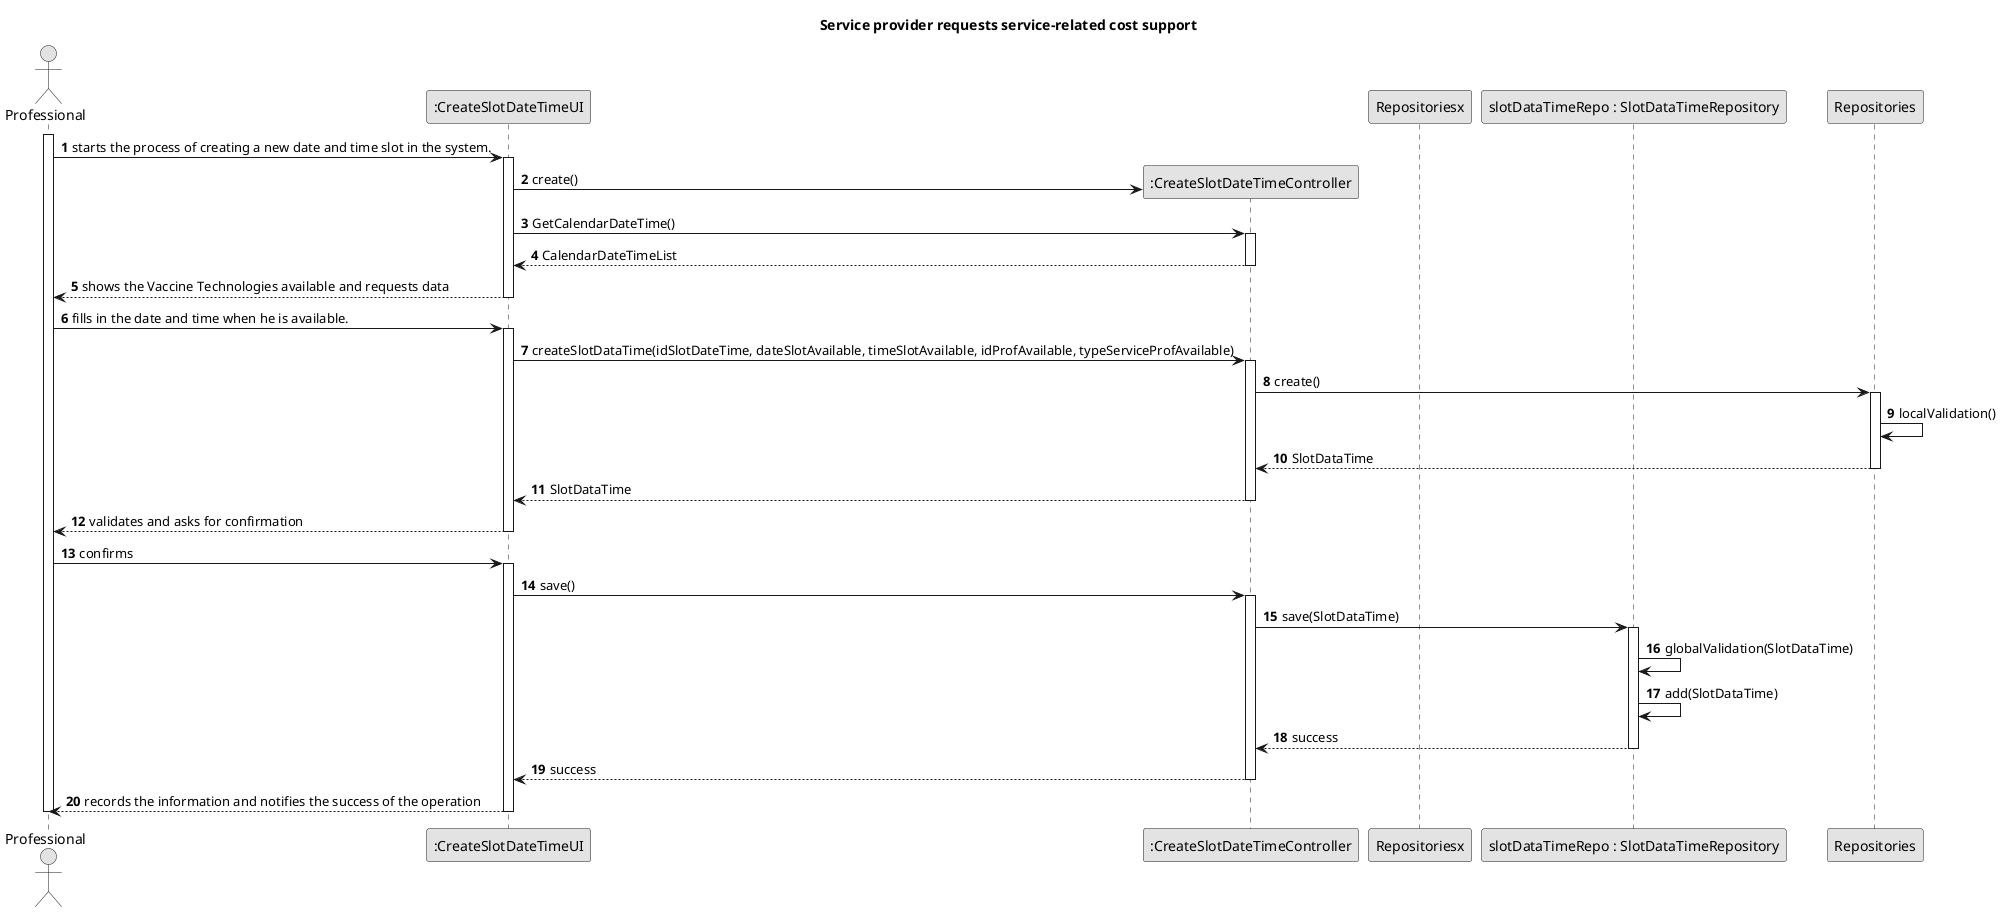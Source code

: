 
@startuml
skinparam monochrome true
skinparam packageStyle rectangle
skinparam shadowing false

title Service provider requests service-related cost support

autonumber

actor Professional
participant ":CreateSlotDateTimeUI" as ui
participant ":CreateSlotDateTimeController" as ctrl
participant Repositoriesx
participant "slotDataTimeRepo : SlotDataTimeRepository" as SlotDataTimeRepo


activate Professional

    Professional -> ui : starts the process of creating a new date and time slot in the system.
    activate ui
        ui -> ctrl** : create()
        ui -> ctrl : GetCalendarDateTime()
        activate ctrl
                        ctrl --> ui : CalendarDateTimeList
            deactivate ctrl
            ui --> Professional : shows the Vaccine Technologies available and requests data
    deactivate ui

    Professional -> ui : fills in the date and time when he is available.
    activate ui
        ui -> ctrl : createSlotDataTime(idSlotDateTime, dateSlotAvailable, timeSlotAvailable, idProfAvailable, typeServiceProfAvailable)
        activate ctrl
            ctrl -> Repositories : create()
            activate Repositories
                Repositories -> Repositories : localValidation()
                Repositories --> ctrl : SlotDataTime
            deactivate Repositories
            ctrl --> ui : SlotDataTime
        deactivate ctrl
        ui --> Professional : validates and asks for confirmation
    deactivate ui

    Professional -> ui : confirms
    activate ui
        ui -> ctrl : save()
        activate ctrl
            ctrl -> SlotDataTimeRepo : save(SlotDataTime)
            activate SlotDataTimeRepo
                SlotDataTimeRepo -> SlotDataTimeRepo : globalValidation(SlotDataTime)
                SlotDataTimeRepo -> SlotDataTimeRepo : add(SlotDataTime)
                SlotDataTimeRepo --> ctrl : success
            deactivate SlotDataTimeRepo
            ctrl --> ui : success
        deactivate ctrl
        ui --> Professional : records the information and notifies the success of the operation
    deactivate ui
deactivate Professional

@enduml